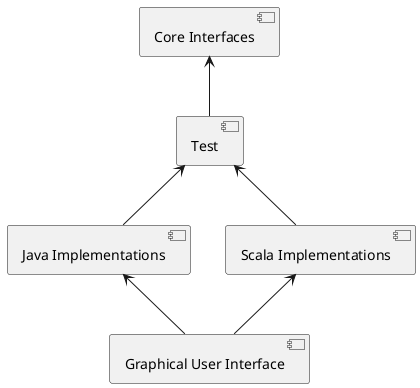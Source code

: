 @startuml
skinparam componentStyle uml2

[Core Interfaces] as core
[Test] as test
[Java Implementations] as java
[Scala Implementations] as scala
[Graphical User Interface] as gui

core <-- test

test <-- java

test <-- scala

java <-- gui
scala <-- gui


@enduml